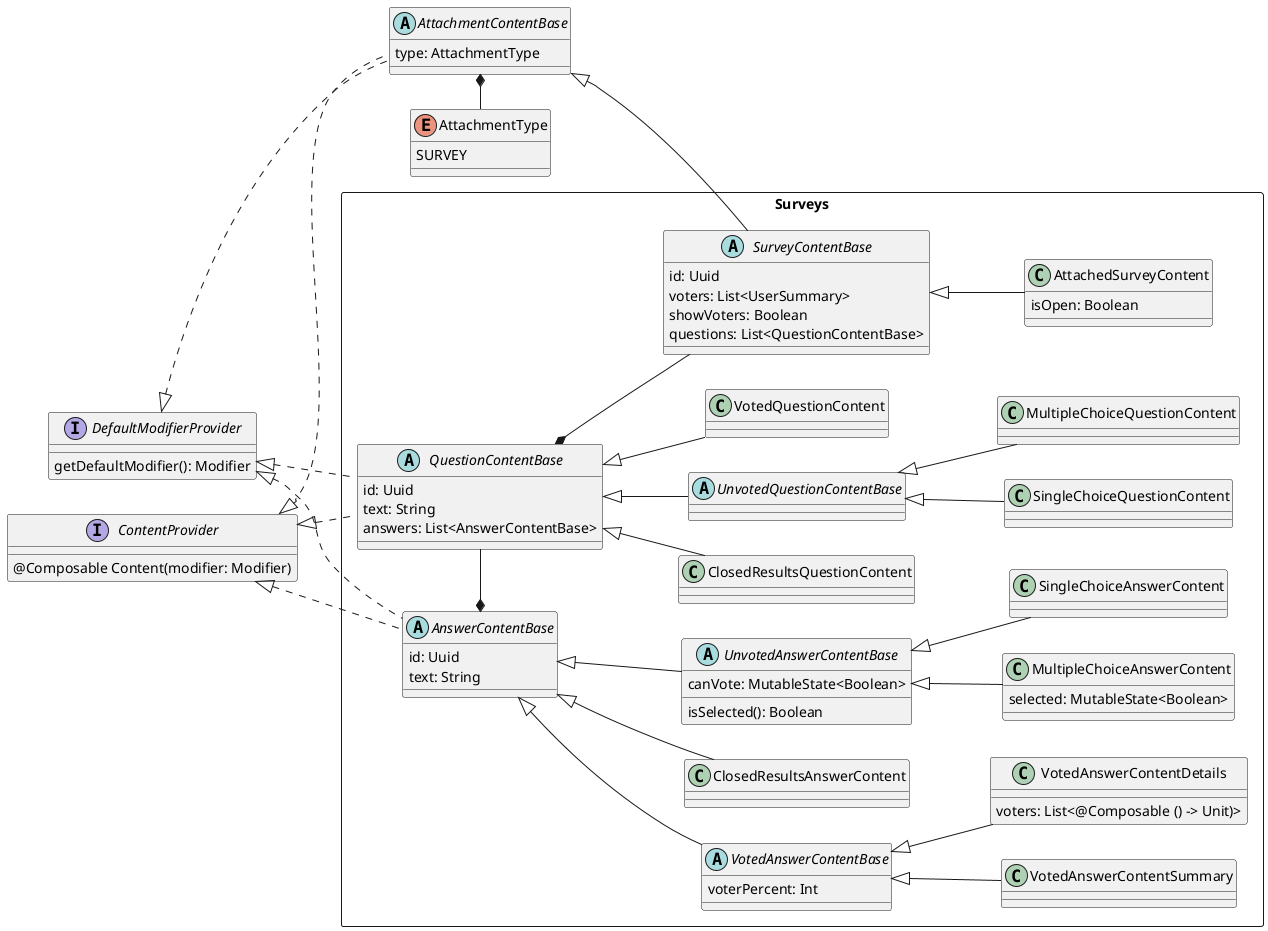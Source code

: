 @startuml
'https://plantuml.com/class-diagram

left to right direction

interface DefaultModifierProvider {
    getDefaultModifier(): Modifier
}
interface ContentProvider {
    @Composable Content(modifier: Modifier)
}

enum AttachmentType {
    SURVEY
}

abstract class AttachmentContentBase {
    type: AttachmentType
}
ContentProvider <|.. AttachmentContentBase
DefaultModifierProvider <|.. AttachmentContentBase
AttachmentContentBase *-right- AttachmentType


'''''''''''''''''''''''''''''''' ОПРОСЫ
rectangle Surveys {
    ''''''''''''' Варианты ответов
    abstract class AnswerContentBase{
            id: Uuid
        text: String
    }
    ContentProvider <|.. AnswerContentBase
    DefaultModifierProvider <|.. AnswerContentBase
    abstract class UnvotedAnswerContentBase extends AnswerContentBase {
        canVote: MutableState<Boolean>
        isSelected(): Boolean
    }
    class MultipleChoiceAnswerContent extends UnvotedAnswerContentBase {
        selected: MutableState<Boolean>
    }
    class SingleChoiceAnswerContent extends UnvotedAnswerContentBase {
    }

    abstract class VotedAnswerContentBase extends AnswerContentBase {
        voterPercent: Int
    }
    class VotedAnswerContentSummary extends VotedAnswerContentBase {

    }
    class VotedAnswerContentDetails extends VotedAnswerContentBase {
        voters: List<@Composable () -> Unit)>
    }

    class ClosedResultsAnswerContent extends AnswerContentBase {
    }

    ''''''''''''' Вопросы
    abstract class QuestionContentBase {
        id: Uuid
        text: String
        answers: List<AnswerContentBase>
    }
    ContentProvider <|.. QuestionContentBase
    DefaultModifierProvider <|.. QuestionContentBase
    AnswerContentBase *-right- QuestionContentBase

    abstract class UnvotedQuestionContentBase extends QuestionContentBase {
    }
    class MultipleChoiceQuestionContent extends UnvotedQuestionContentBase {
    }
    class SingleChoiceQuestionContent extends UnvotedQuestionContentBase {
    }
    class VotedQuestionContent extends QuestionContentBase {
    }
    class ClosedResultsQuestionContent extends QuestionContentBase {
    }


    ''''''''''''' Опросы
    abstract class SurveyContentBase {
        id: Uuid
        voters: List<UserSummary>
        showVoters: Boolean
        questions: List<QuestionContentBase>
    }
    AttachmentContentBase <|-- SurveyContentBase
    QuestionContentBase *-- SurveyContentBase

    class AttachedSurveyContent extends SurveyContentBase {
        isOpen: Boolean
    }
}

@enduml